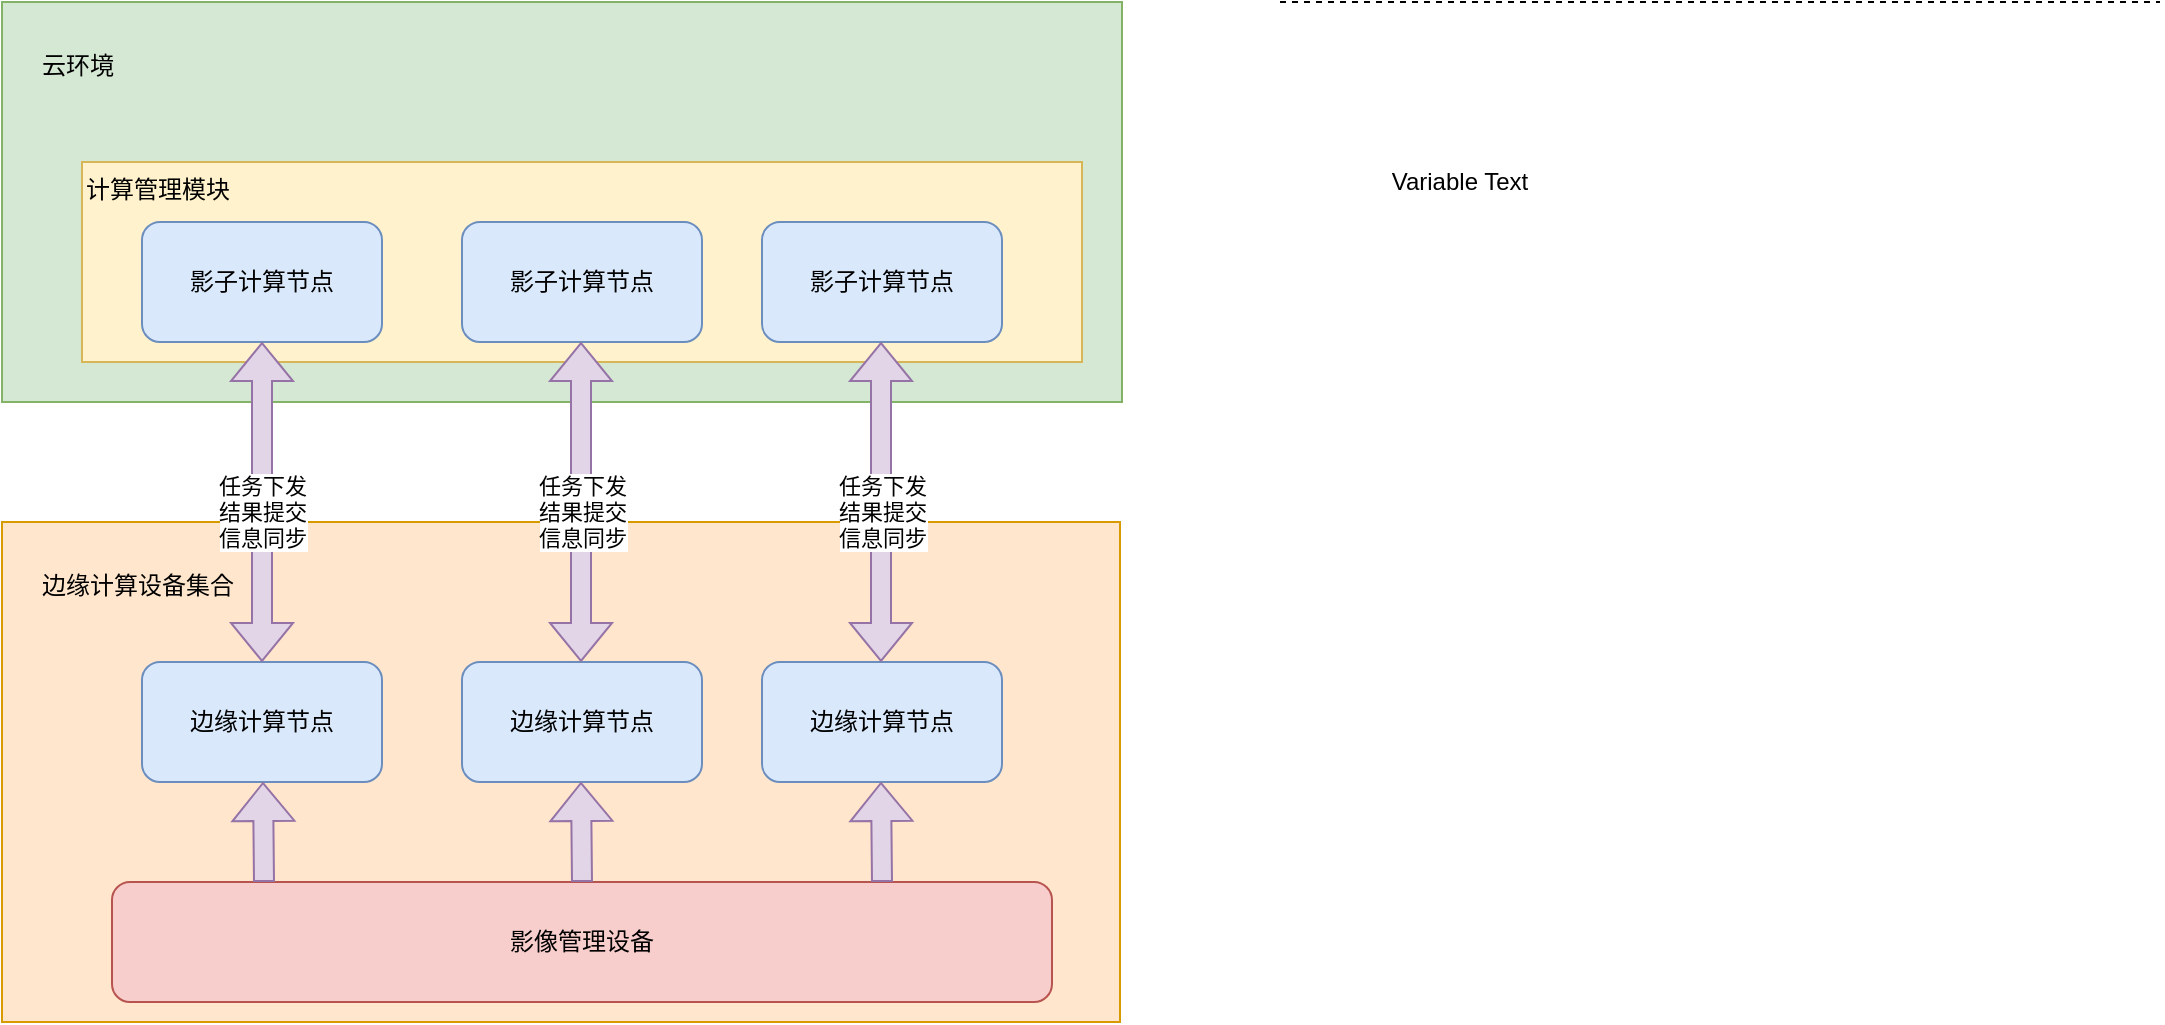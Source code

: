 <mxfile version="22.0.4" type="github">
  <diagram name="第 1 页" id="qO63Ez1emeR1Fj4lNttb">
    <mxGraphModel dx="1186" dy="729" grid="1" gridSize="10" guides="1" tooltips="1" connect="1" arrows="1" fold="1" page="1" pageScale="1" pageWidth="827" pageHeight="1169" math="0" shadow="0">
      <root>
        <mxCell id="0" />
        <mxCell id="1" parent="0" />
        <mxCell id="egavwRmLQPbvetfOZlf4-8" value="边缘计算设备集合" style="rounded=0;whiteSpace=wrap;html=1;verticalAlign=top;align=left;spacing=20;fillColor=#ffe6cc;strokeColor=#d79b00;" vertex="1" parent="1">
          <mxGeometry x="121" y="420" width="559" height="250" as="geometry" />
        </mxCell>
        <mxCell id="egavwRmLQPbvetfOZlf4-2" value="云环境" style="rounded=0;whiteSpace=wrap;html=1;horizontal=1;verticalAlign=top;align=left;spacing=20;fillColor=#d5e8d4;strokeColor=#82b366;" vertex="1" parent="1">
          <mxGeometry x="121" y="160" width="560" height="200" as="geometry" />
        </mxCell>
        <mxCell id="egavwRmLQPbvetfOZlf4-6" value="计算管理模块" style="rounded=0;whiteSpace=wrap;html=1;fillColor=#fff2cc;strokeColor=#d6b656;horizontal=1;verticalAlign=top;align=left;" vertex="1" parent="1">
          <mxGeometry x="161" y="240" width="500" height="100" as="geometry" />
        </mxCell>
        <mxCell id="egavwRmLQPbvetfOZlf4-3" value="影子计算节点" style="rounded=1;whiteSpace=wrap;html=1;fillColor=#dae8fc;strokeColor=#6c8ebf;" vertex="1" parent="1">
          <mxGeometry x="191" y="270" width="120" height="60" as="geometry" />
        </mxCell>
        <mxCell id="egavwRmLQPbvetfOZlf4-4" value="影子计算节点" style="rounded=1;whiteSpace=wrap;html=1;fillColor=#dae8fc;strokeColor=#6c8ebf;" vertex="1" parent="1">
          <mxGeometry x="351" y="270" width="120" height="60" as="geometry" />
        </mxCell>
        <mxCell id="egavwRmLQPbvetfOZlf4-5" value="影子计算节点" style="rounded=1;whiteSpace=wrap;html=1;fillColor=#dae8fc;strokeColor=#6c8ebf;" vertex="1" parent="1">
          <mxGeometry x="501" y="270" width="120" height="60" as="geometry" />
        </mxCell>
        <mxCell id="egavwRmLQPbvetfOZlf4-7" value="边缘计算节点" style="rounded=1;whiteSpace=wrap;html=1;fillColor=#dae8fc;strokeColor=#6c8ebf;" vertex="1" parent="1">
          <mxGeometry x="191" y="490" width="120" height="60" as="geometry" />
        </mxCell>
        <mxCell id="egavwRmLQPbvetfOZlf4-9" value="边缘计算节点" style="rounded=1;whiteSpace=wrap;html=1;fillColor=#dae8fc;strokeColor=#6c8ebf;" vertex="1" parent="1">
          <mxGeometry x="351" y="490" width="120" height="60" as="geometry" />
        </mxCell>
        <mxCell id="egavwRmLQPbvetfOZlf4-10" value="" style="shape=flexArrow;endArrow=classic;startArrow=classic;html=1;rounded=0;entryX=0.5;entryY=1;entryDx=0;entryDy=0;fillColor=#e1d5e7;strokeColor=#9673a6;" edge="1" parent="1" source="egavwRmLQPbvetfOZlf4-7" target="egavwRmLQPbvetfOZlf4-3">
          <mxGeometry width="100" height="100" relative="1" as="geometry">
            <mxPoint x="211" y="480" as="sourcePoint" />
            <mxPoint x="311" y="380" as="targetPoint" />
          </mxGeometry>
        </mxCell>
        <mxCell id="egavwRmLQPbvetfOZlf4-11" value="任务下发&lt;br&gt;结果提交&lt;br&gt;信息同步" style="edgeLabel;html=1;align=center;verticalAlign=middle;resizable=0;points=[];" vertex="1" connectable="0" parent="egavwRmLQPbvetfOZlf4-10">
          <mxGeometry x="-0.062" relative="1" as="geometry">
            <mxPoint as="offset" />
          </mxGeometry>
        </mxCell>
        <mxCell id="egavwRmLQPbvetfOZlf4-12" value="" style="shape=flexArrow;endArrow=classic;startArrow=classic;html=1;rounded=0;entryX=0.5;entryY=1;entryDx=0;entryDy=0;fillColor=#e1d5e7;strokeColor=#9673a6;" edge="1" parent="1">
          <mxGeometry width="100" height="100" relative="1" as="geometry">
            <mxPoint x="410.5" y="490" as="sourcePoint" />
            <mxPoint x="410.5" y="330" as="targetPoint" />
          </mxGeometry>
        </mxCell>
        <mxCell id="egavwRmLQPbvetfOZlf4-13" value="&lt;span style=&quot;color: rgb(0, 0, 0); font-family: Helvetica; font-size: 11px; font-style: normal; font-variant-ligatures: normal; font-variant-caps: normal; font-weight: 400; letter-spacing: normal; orphans: 2; text-align: center; text-indent: 0px; text-transform: none; widows: 2; word-spacing: 0px; -webkit-text-stroke-width: 0px; background-color: rgb(255, 255, 255); text-decoration-thickness: initial; text-decoration-style: initial; text-decoration-color: initial; float: none; display: inline !important;&quot;&gt;任务下发&lt;/span&gt;&lt;br style=&quot;border-color: var(--border-color); color: rgb(0, 0, 0); font-family: Helvetica; font-size: 11px; font-style: normal; font-variant-ligatures: normal; font-variant-caps: normal; font-weight: 400; letter-spacing: normal; orphans: 2; text-align: center; text-indent: 0px; text-transform: none; widows: 2; word-spacing: 0px; -webkit-text-stroke-width: 0px; text-decoration-thickness: initial; text-decoration-style: initial; text-decoration-color: initial;&quot;&gt;&lt;span style=&quot;color: rgb(0, 0, 0); font-family: Helvetica; font-size: 11px; font-style: normal; font-variant-ligatures: normal; font-variant-caps: normal; font-weight: 400; letter-spacing: normal; orphans: 2; text-align: center; text-indent: 0px; text-transform: none; widows: 2; word-spacing: 0px; -webkit-text-stroke-width: 0px; background-color: rgb(255, 255, 255); text-decoration-thickness: initial; text-decoration-style: initial; text-decoration-color: initial; float: none; display: inline !important;&quot;&gt;结果提交&lt;/span&gt;&lt;br style=&quot;border-color: var(--border-color); color: rgb(0, 0, 0); font-family: Helvetica; font-size: 11px; font-style: normal; font-variant-ligatures: normal; font-variant-caps: normal; font-weight: 400; letter-spacing: normal; orphans: 2; text-align: center; text-indent: 0px; text-transform: none; widows: 2; word-spacing: 0px; -webkit-text-stroke-width: 0px; text-decoration-thickness: initial; text-decoration-style: initial; text-decoration-color: initial;&quot;&gt;&lt;span style=&quot;color: rgb(0, 0, 0); font-family: Helvetica; font-size: 11px; font-style: normal; font-variant-ligatures: normal; font-variant-caps: normal; font-weight: 400; letter-spacing: normal; orphans: 2; text-align: center; text-indent: 0px; text-transform: none; widows: 2; word-spacing: 0px; -webkit-text-stroke-width: 0px; background-color: rgb(255, 255, 255); text-decoration-thickness: initial; text-decoration-style: initial; text-decoration-color: initial; float: none; display: inline !important;&quot;&gt;信息同步&lt;/span&gt;" style="edgeLabel;html=1;align=center;verticalAlign=middle;resizable=0;points=[];" vertex="1" connectable="0" parent="egavwRmLQPbvetfOZlf4-12">
          <mxGeometry x="-0.062" relative="1" as="geometry">
            <mxPoint as="offset" />
          </mxGeometry>
        </mxCell>
        <mxCell id="egavwRmLQPbvetfOZlf4-15" value="边缘计算节点" style="rounded=1;whiteSpace=wrap;html=1;fillColor=#dae8fc;strokeColor=#6c8ebf;" vertex="1" parent="1">
          <mxGeometry x="501" y="490" width="120" height="60" as="geometry" />
        </mxCell>
        <mxCell id="egavwRmLQPbvetfOZlf4-16" value="" style="shape=flexArrow;endArrow=classic;startArrow=classic;html=1;rounded=0;entryX=0.5;entryY=1;entryDx=0;entryDy=0;fillColor=#e1d5e7;strokeColor=#9673a6;" edge="1" parent="1">
          <mxGeometry width="100" height="100" relative="1" as="geometry">
            <mxPoint x="560.5" y="490" as="sourcePoint" />
            <mxPoint x="560.5" y="330" as="targetPoint" />
          </mxGeometry>
        </mxCell>
        <mxCell id="egavwRmLQPbvetfOZlf4-17" value="&lt;span style=&quot;color: rgb(0, 0, 0); font-family: Helvetica; font-size: 11px; font-style: normal; font-variant-ligatures: normal; font-variant-caps: normal; font-weight: 400; letter-spacing: normal; orphans: 2; text-align: center; text-indent: 0px; text-transform: none; widows: 2; word-spacing: 0px; -webkit-text-stroke-width: 0px; background-color: rgb(255, 255, 255); text-decoration-thickness: initial; text-decoration-style: initial; text-decoration-color: initial; float: none; display: inline !important;&quot;&gt;任务下发&lt;/span&gt;&lt;br style=&quot;border-color: var(--border-color); color: rgb(0, 0, 0); font-family: Helvetica; font-size: 11px; font-style: normal; font-variant-ligatures: normal; font-variant-caps: normal; font-weight: 400; letter-spacing: normal; orphans: 2; text-align: center; text-indent: 0px; text-transform: none; widows: 2; word-spacing: 0px; -webkit-text-stroke-width: 0px; text-decoration-thickness: initial; text-decoration-style: initial; text-decoration-color: initial;&quot;&gt;&lt;span style=&quot;color: rgb(0, 0, 0); font-family: Helvetica; font-size: 11px; font-style: normal; font-variant-ligatures: normal; font-variant-caps: normal; font-weight: 400; letter-spacing: normal; orphans: 2; text-align: center; text-indent: 0px; text-transform: none; widows: 2; word-spacing: 0px; -webkit-text-stroke-width: 0px; background-color: rgb(255, 255, 255); text-decoration-thickness: initial; text-decoration-style: initial; text-decoration-color: initial; float: none; display: inline !important;&quot;&gt;结果提交&lt;/span&gt;&lt;br style=&quot;border-color: var(--border-color); color: rgb(0, 0, 0); font-family: Helvetica; font-size: 11px; font-style: normal; font-variant-ligatures: normal; font-variant-caps: normal; font-weight: 400; letter-spacing: normal; orphans: 2; text-align: center; text-indent: 0px; text-transform: none; widows: 2; word-spacing: 0px; -webkit-text-stroke-width: 0px; text-decoration-thickness: initial; text-decoration-style: initial; text-decoration-color: initial;&quot;&gt;&lt;span style=&quot;color: rgb(0, 0, 0); font-family: Helvetica; font-size: 11px; font-style: normal; font-variant-ligatures: normal; font-variant-caps: normal; font-weight: 400; letter-spacing: normal; orphans: 2; text-align: center; text-indent: 0px; text-transform: none; widows: 2; word-spacing: 0px; -webkit-text-stroke-width: 0px; background-color: rgb(255, 255, 255); text-decoration-thickness: initial; text-decoration-style: initial; text-decoration-color: initial; float: none; display: inline !important;&quot;&gt;信息同步&lt;/span&gt;" style="edgeLabel;html=1;align=center;verticalAlign=middle;resizable=0;points=[];" vertex="1" connectable="0" parent="egavwRmLQPbvetfOZlf4-16">
          <mxGeometry x="-0.062" relative="1" as="geometry">
            <mxPoint as="offset" />
          </mxGeometry>
        </mxCell>
        <mxCell id="egavwRmLQPbvetfOZlf4-18" value="影像管理设备" style="rounded=1;whiteSpace=wrap;html=1;fillColor=#f8cecc;strokeColor=#b85450;" vertex="1" parent="1">
          <mxGeometry x="176" y="600" width="470" height="60" as="geometry" />
        </mxCell>
        <mxCell id="egavwRmLQPbvetfOZlf4-20" value="" style="shape=flexArrow;endArrow=classic;html=1;rounded=0;entryX=0.5;entryY=1;entryDx=0;entryDy=0;fillColor=#e1d5e7;strokeColor=#9673a6;" edge="1" parent="1">
          <mxGeometry width="50" height="50" relative="1" as="geometry">
            <mxPoint x="252" y="600" as="sourcePoint" />
            <mxPoint x="251.5" y="550" as="targetPoint" />
          </mxGeometry>
        </mxCell>
        <mxCell id="egavwRmLQPbvetfOZlf4-21" value="" style="shape=flexArrow;endArrow=classic;html=1;rounded=0;entryX=0.5;entryY=1;entryDx=0;entryDy=0;fillColor=#e1d5e7;strokeColor=#9673a6;" edge="1" parent="1">
          <mxGeometry width="50" height="50" relative="1" as="geometry">
            <mxPoint x="411" y="600" as="sourcePoint" />
            <mxPoint x="410.5" y="550" as="targetPoint" />
          </mxGeometry>
        </mxCell>
        <mxCell id="egavwRmLQPbvetfOZlf4-24" value="" style="shape=flexArrow;endArrow=classic;html=1;rounded=0;entryX=0.5;entryY=1;entryDx=0;entryDy=0;fillColor=#e1d5e7;strokeColor=#9673a6;" edge="1" parent="1">
          <mxGeometry width="50" height="50" relative="1" as="geometry">
            <mxPoint x="561" y="600" as="sourcePoint" />
            <mxPoint x="560.5" y="550" as="targetPoint" />
          </mxGeometry>
        </mxCell>
        <mxCell id="egavwRmLQPbvetfOZlf4-25" value="" style="endArrow=none;dashed=1;html=1;rounded=0;" edge="1" parent="1">
          <mxGeometry width="50" height="50" relative="1" as="geometry">
            <mxPoint x="760" y="160" as="sourcePoint" />
            <mxPoint x="1200" y="160" as="targetPoint" />
          </mxGeometry>
        </mxCell>
        <UserObject label="%name% Text" placeholders="1" name="Variable" id="egavwRmLQPbvetfOZlf4-26">
          <mxCell style="text;html=1;strokeColor=none;fillColor=none;align=center;verticalAlign=middle;whiteSpace=wrap;overflow=hidden;" vertex="1" parent="1">
            <mxGeometry x="810" y="240" width="80" height="20" as="geometry" />
          </mxCell>
        </UserObject>
      </root>
    </mxGraphModel>
  </diagram>
</mxfile>
